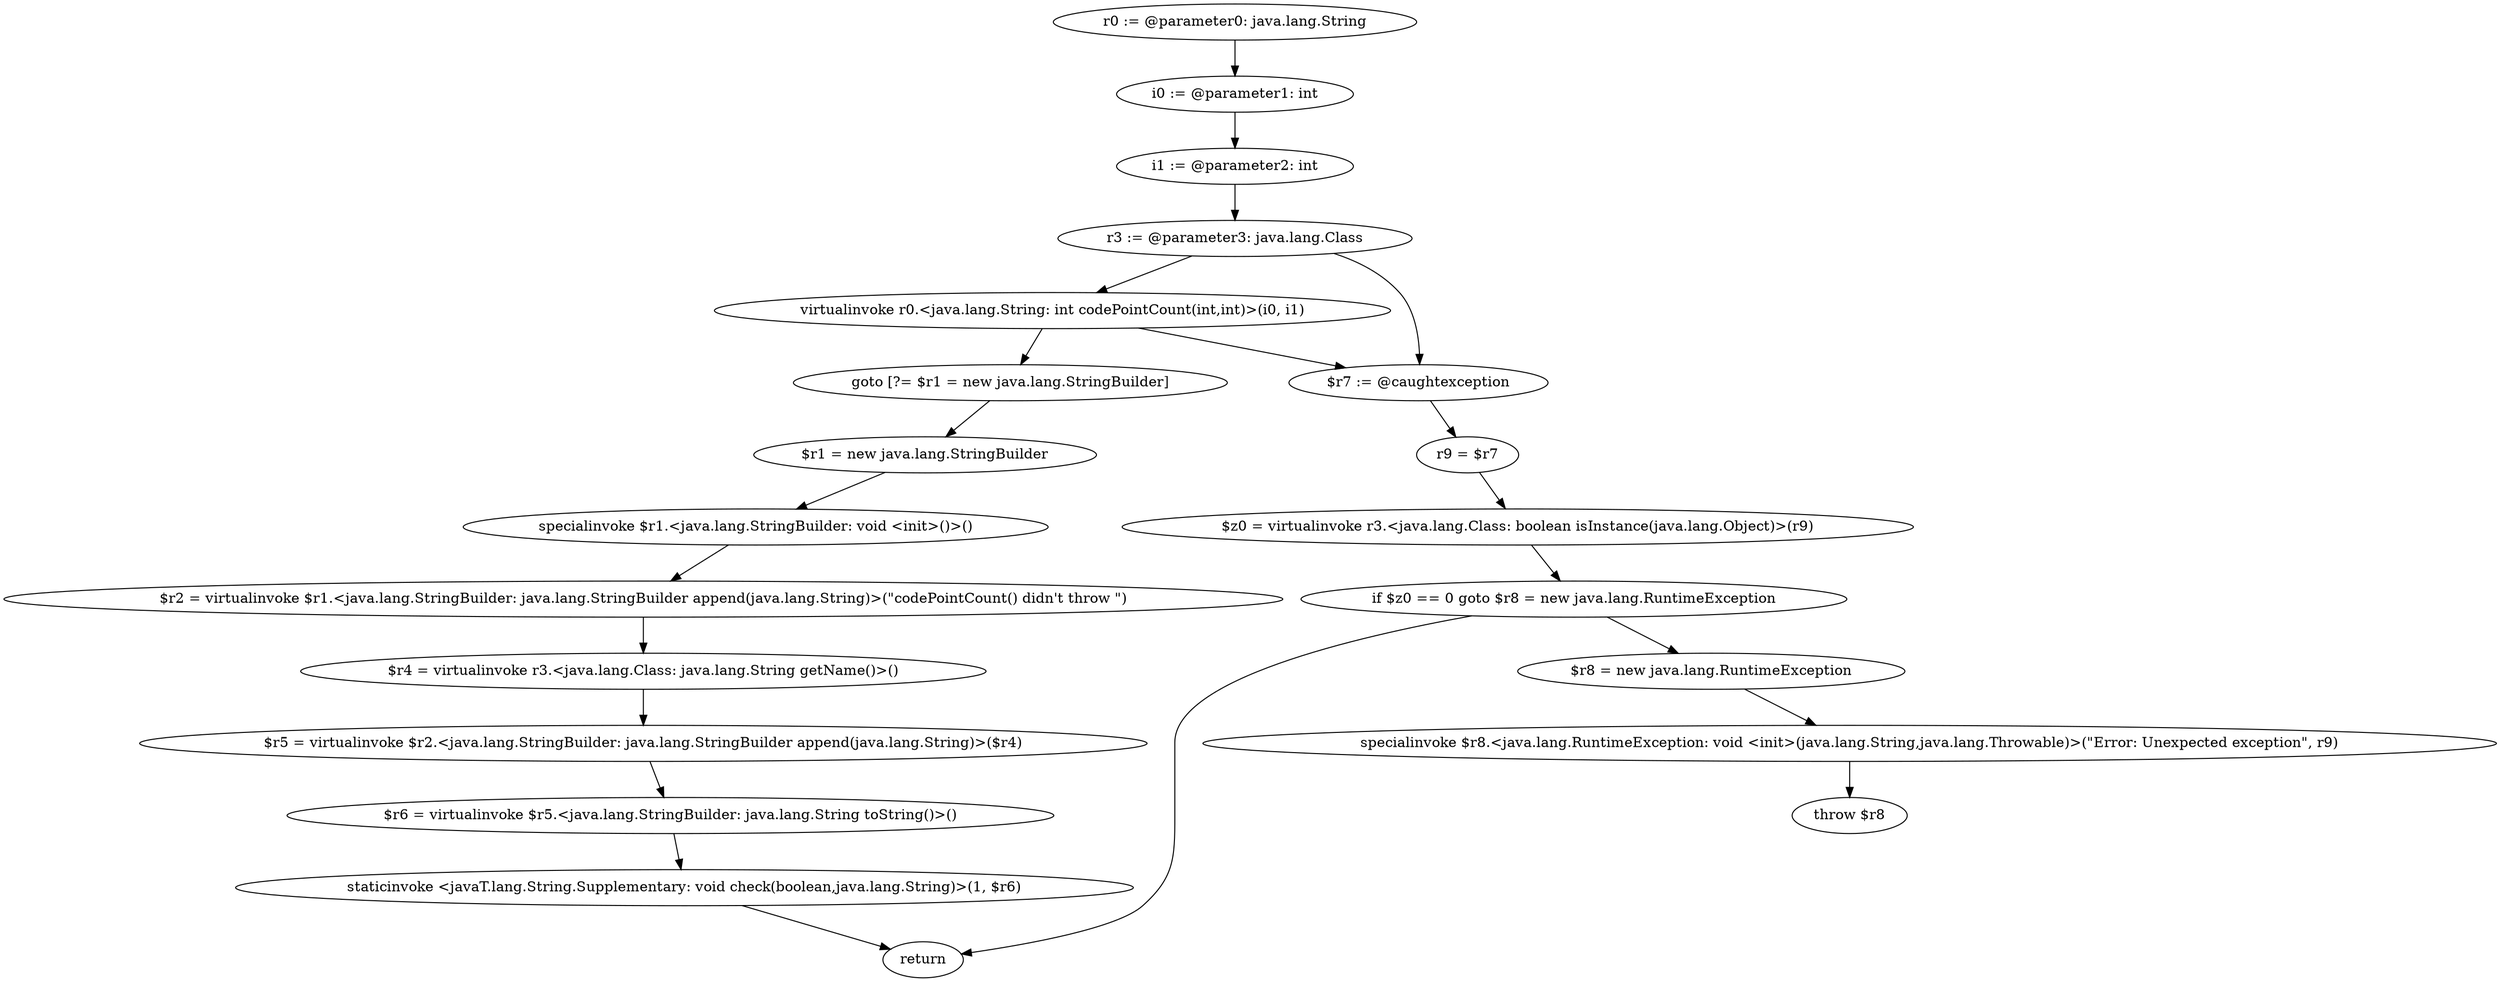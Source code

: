 digraph "unitGraph" {
    "r0 := @parameter0: java.lang.String"
    "i0 := @parameter1: int"
    "i1 := @parameter2: int"
    "r3 := @parameter3: java.lang.Class"
    "virtualinvoke r0.<java.lang.String: int codePointCount(int,int)>(i0, i1)"
    "goto [?= $r1 = new java.lang.StringBuilder]"
    "$r7 := @caughtexception"
    "r9 = $r7"
    "$z0 = virtualinvoke r3.<java.lang.Class: boolean isInstance(java.lang.Object)>(r9)"
    "if $z0 == 0 goto $r8 = new java.lang.RuntimeException"
    "return"
    "$r8 = new java.lang.RuntimeException"
    "specialinvoke $r8.<java.lang.RuntimeException: void <init>(java.lang.String,java.lang.Throwable)>(\"Error: Unexpected exception\", r9)"
    "throw $r8"
    "$r1 = new java.lang.StringBuilder"
    "specialinvoke $r1.<java.lang.StringBuilder: void <init>()>()"
    "$r2 = virtualinvoke $r1.<java.lang.StringBuilder: java.lang.StringBuilder append(java.lang.String)>(\"codePointCount() didn\'t throw \")"
    "$r4 = virtualinvoke r3.<java.lang.Class: java.lang.String getName()>()"
    "$r5 = virtualinvoke $r2.<java.lang.StringBuilder: java.lang.StringBuilder append(java.lang.String)>($r4)"
    "$r6 = virtualinvoke $r5.<java.lang.StringBuilder: java.lang.String toString()>()"
    "staticinvoke <javaT.lang.String.Supplementary: void check(boolean,java.lang.String)>(1, $r6)"
    "r0 := @parameter0: java.lang.String"->"i0 := @parameter1: int";
    "i0 := @parameter1: int"->"i1 := @parameter2: int";
    "i1 := @parameter2: int"->"r3 := @parameter3: java.lang.Class";
    "r3 := @parameter3: java.lang.Class"->"virtualinvoke r0.<java.lang.String: int codePointCount(int,int)>(i0, i1)";
    "r3 := @parameter3: java.lang.Class"->"$r7 := @caughtexception";
    "virtualinvoke r0.<java.lang.String: int codePointCount(int,int)>(i0, i1)"->"goto [?= $r1 = new java.lang.StringBuilder]";
    "virtualinvoke r0.<java.lang.String: int codePointCount(int,int)>(i0, i1)"->"$r7 := @caughtexception";
    "goto [?= $r1 = new java.lang.StringBuilder]"->"$r1 = new java.lang.StringBuilder";
    "$r7 := @caughtexception"->"r9 = $r7";
    "r9 = $r7"->"$z0 = virtualinvoke r3.<java.lang.Class: boolean isInstance(java.lang.Object)>(r9)";
    "$z0 = virtualinvoke r3.<java.lang.Class: boolean isInstance(java.lang.Object)>(r9)"->"if $z0 == 0 goto $r8 = new java.lang.RuntimeException";
    "if $z0 == 0 goto $r8 = new java.lang.RuntimeException"->"return";
    "if $z0 == 0 goto $r8 = new java.lang.RuntimeException"->"$r8 = new java.lang.RuntimeException";
    "$r8 = new java.lang.RuntimeException"->"specialinvoke $r8.<java.lang.RuntimeException: void <init>(java.lang.String,java.lang.Throwable)>(\"Error: Unexpected exception\", r9)";
    "specialinvoke $r8.<java.lang.RuntimeException: void <init>(java.lang.String,java.lang.Throwable)>(\"Error: Unexpected exception\", r9)"->"throw $r8";
    "$r1 = new java.lang.StringBuilder"->"specialinvoke $r1.<java.lang.StringBuilder: void <init>()>()";
    "specialinvoke $r1.<java.lang.StringBuilder: void <init>()>()"->"$r2 = virtualinvoke $r1.<java.lang.StringBuilder: java.lang.StringBuilder append(java.lang.String)>(\"codePointCount() didn\'t throw \")";
    "$r2 = virtualinvoke $r1.<java.lang.StringBuilder: java.lang.StringBuilder append(java.lang.String)>(\"codePointCount() didn\'t throw \")"->"$r4 = virtualinvoke r3.<java.lang.Class: java.lang.String getName()>()";
    "$r4 = virtualinvoke r3.<java.lang.Class: java.lang.String getName()>()"->"$r5 = virtualinvoke $r2.<java.lang.StringBuilder: java.lang.StringBuilder append(java.lang.String)>($r4)";
    "$r5 = virtualinvoke $r2.<java.lang.StringBuilder: java.lang.StringBuilder append(java.lang.String)>($r4)"->"$r6 = virtualinvoke $r5.<java.lang.StringBuilder: java.lang.String toString()>()";
    "$r6 = virtualinvoke $r5.<java.lang.StringBuilder: java.lang.String toString()>()"->"staticinvoke <javaT.lang.String.Supplementary: void check(boolean,java.lang.String)>(1, $r6)";
    "staticinvoke <javaT.lang.String.Supplementary: void check(boolean,java.lang.String)>(1, $r6)"->"return";
}

